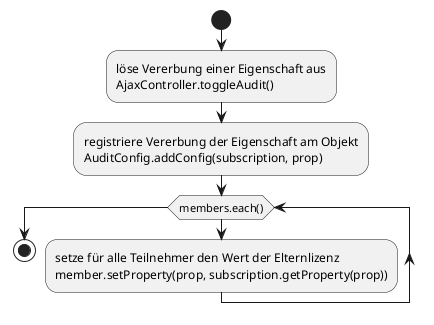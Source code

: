 @startuml

start
:löse Vererbung einer Eigenschaft aus
AjaxController.toggleAudit();
:registriere Vererbung der Eigenschaft am Objekt
AuditConfig.addConfig(subscription, prop);
while (members.each())
    :setze für alle Teilnehmer den Wert der Elternlizenz
    member.setProperty(prop, subscription.getProperty(prop));
endwhile
stop

@enduml

